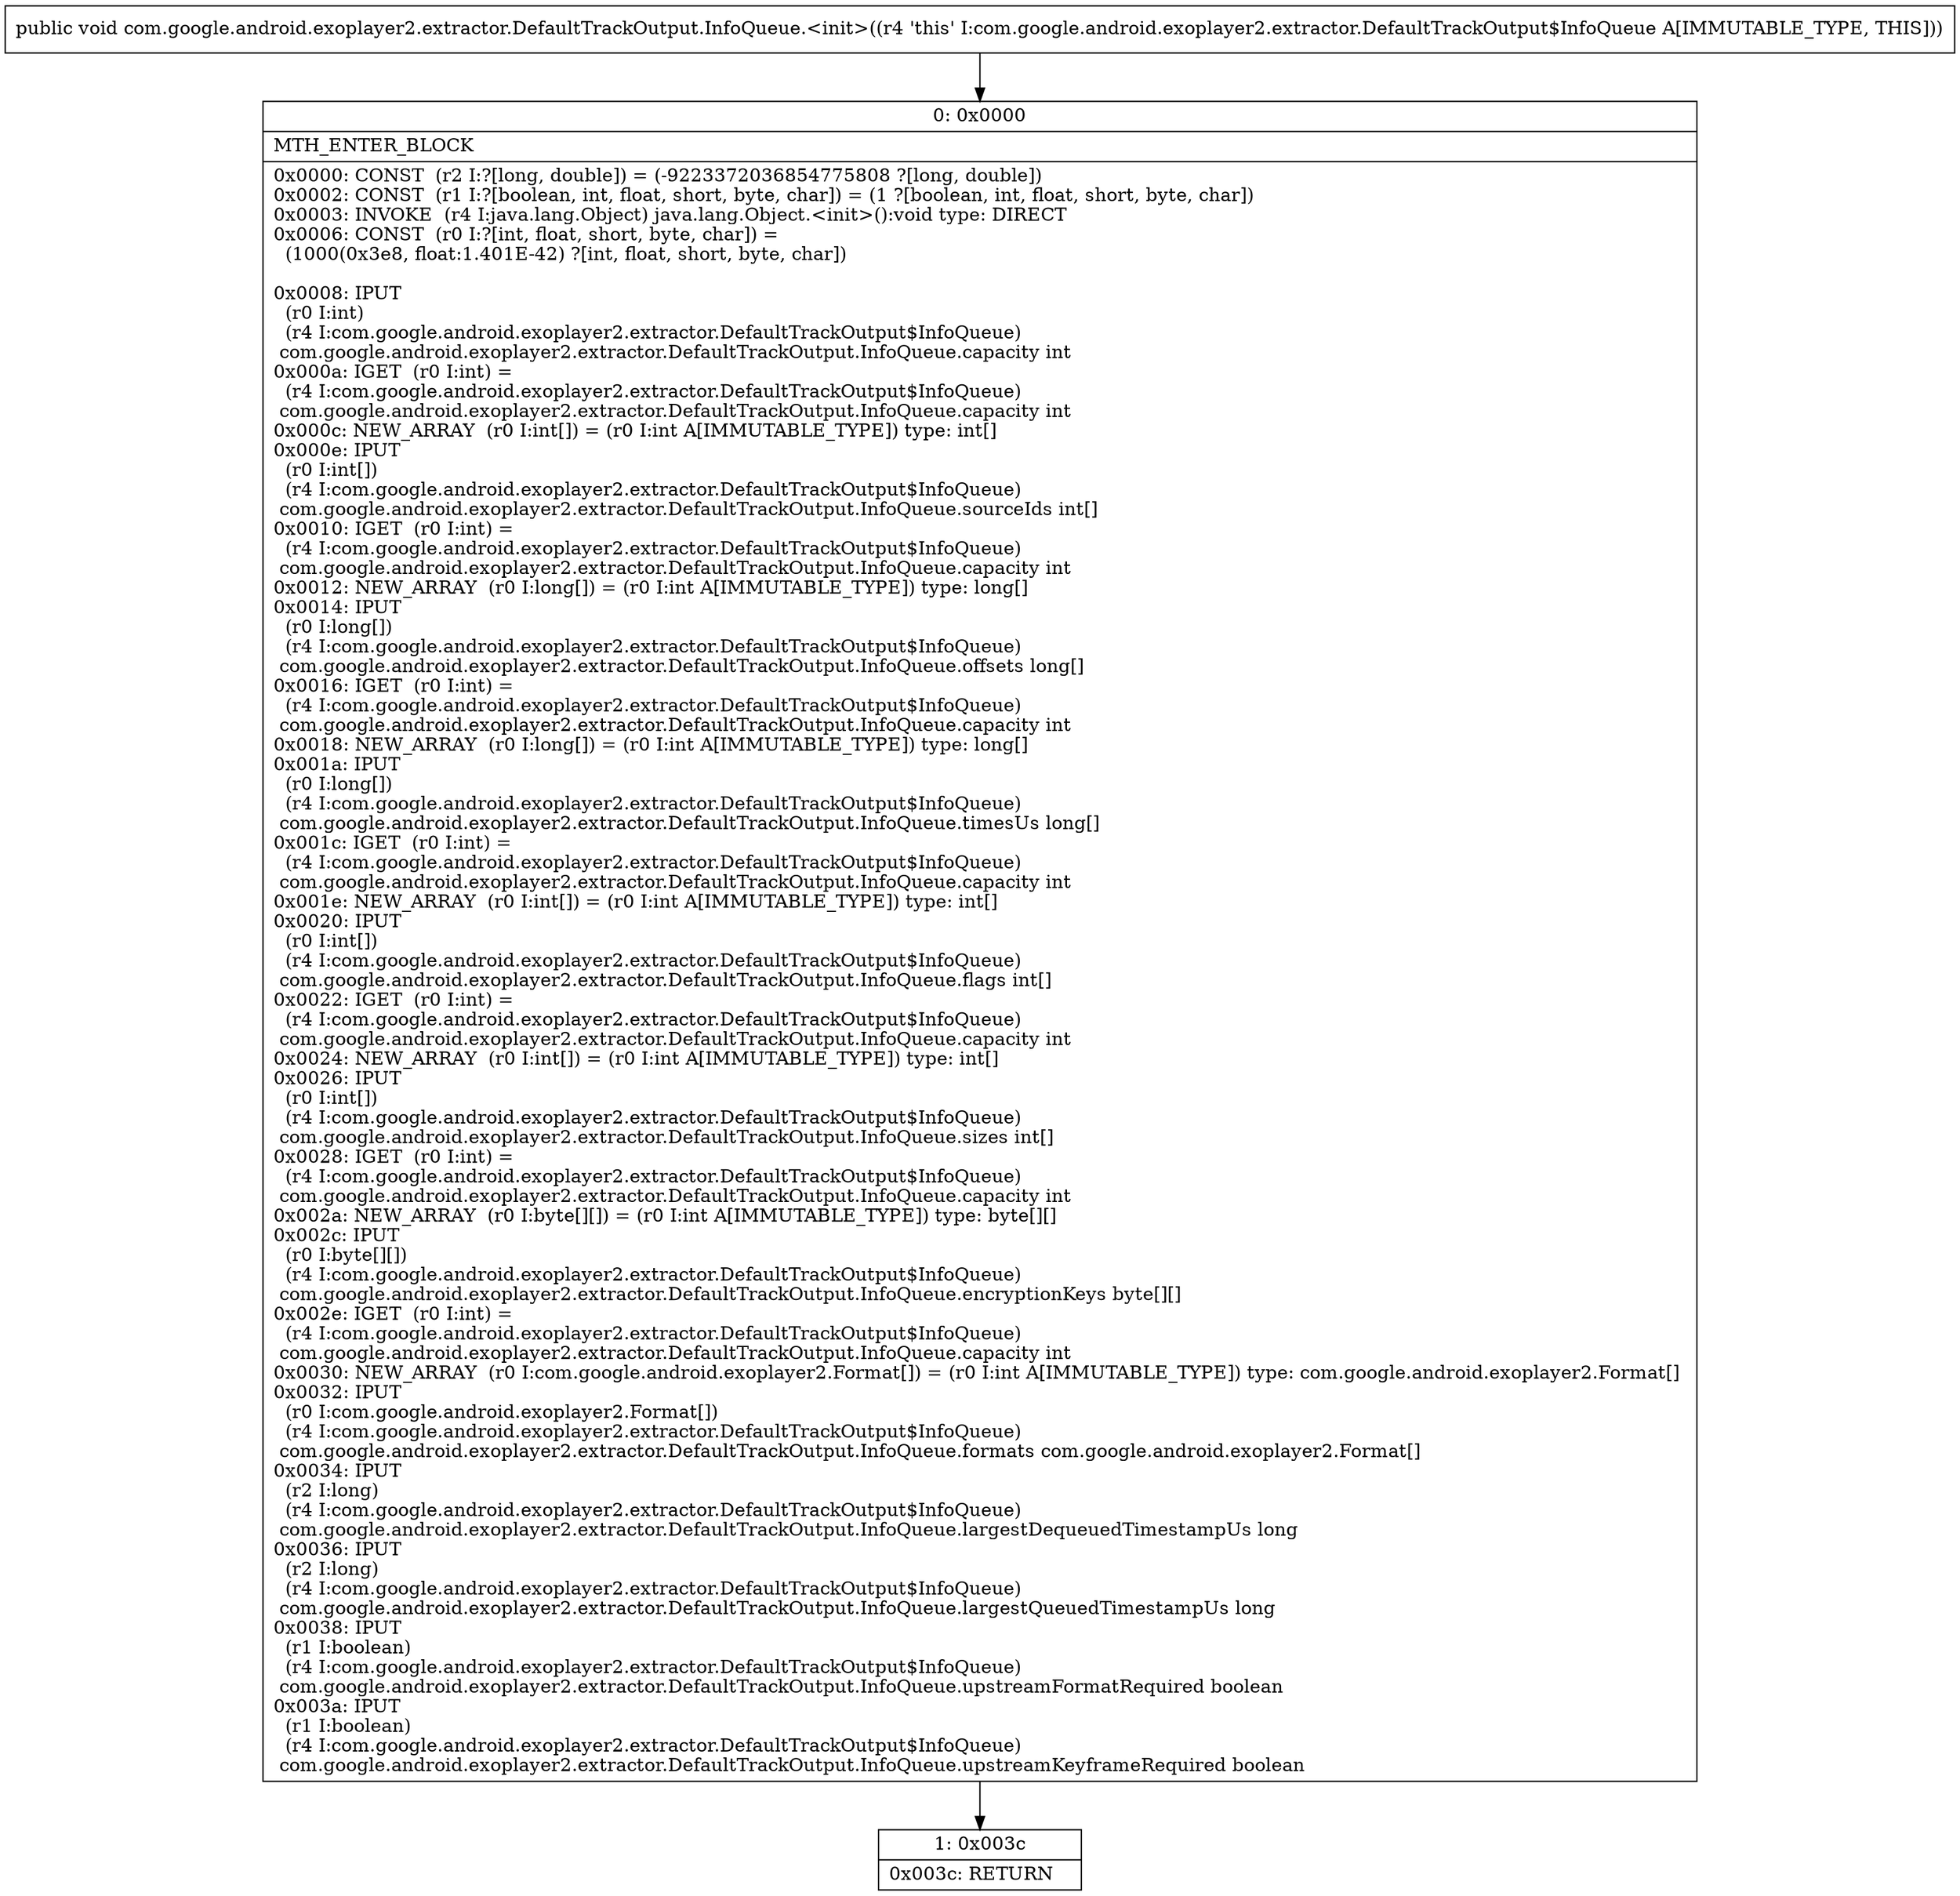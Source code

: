 digraph "CFG forcom.google.android.exoplayer2.extractor.DefaultTrackOutput.InfoQueue.\<init\>()V" {
Node_0 [shape=record,label="{0\:\ 0x0000|MTH_ENTER_BLOCK\l|0x0000: CONST  (r2 I:?[long, double]) = (\-9223372036854775808 ?[long, double]) \l0x0002: CONST  (r1 I:?[boolean, int, float, short, byte, char]) = (1 ?[boolean, int, float, short, byte, char]) \l0x0003: INVOKE  (r4 I:java.lang.Object) java.lang.Object.\<init\>():void type: DIRECT \l0x0006: CONST  (r0 I:?[int, float, short, byte, char]) = \l  (1000(0x3e8, float:1.401E\-42) ?[int, float, short, byte, char])\l \l0x0008: IPUT  \l  (r0 I:int)\l  (r4 I:com.google.android.exoplayer2.extractor.DefaultTrackOutput$InfoQueue)\l com.google.android.exoplayer2.extractor.DefaultTrackOutput.InfoQueue.capacity int \l0x000a: IGET  (r0 I:int) = \l  (r4 I:com.google.android.exoplayer2.extractor.DefaultTrackOutput$InfoQueue)\l com.google.android.exoplayer2.extractor.DefaultTrackOutput.InfoQueue.capacity int \l0x000c: NEW_ARRAY  (r0 I:int[]) = (r0 I:int A[IMMUTABLE_TYPE]) type: int[] \l0x000e: IPUT  \l  (r0 I:int[])\l  (r4 I:com.google.android.exoplayer2.extractor.DefaultTrackOutput$InfoQueue)\l com.google.android.exoplayer2.extractor.DefaultTrackOutput.InfoQueue.sourceIds int[] \l0x0010: IGET  (r0 I:int) = \l  (r4 I:com.google.android.exoplayer2.extractor.DefaultTrackOutput$InfoQueue)\l com.google.android.exoplayer2.extractor.DefaultTrackOutput.InfoQueue.capacity int \l0x0012: NEW_ARRAY  (r0 I:long[]) = (r0 I:int A[IMMUTABLE_TYPE]) type: long[] \l0x0014: IPUT  \l  (r0 I:long[])\l  (r4 I:com.google.android.exoplayer2.extractor.DefaultTrackOutput$InfoQueue)\l com.google.android.exoplayer2.extractor.DefaultTrackOutput.InfoQueue.offsets long[] \l0x0016: IGET  (r0 I:int) = \l  (r4 I:com.google.android.exoplayer2.extractor.DefaultTrackOutput$InfoQueue)\l com.google.android.exoplayer2.extractor.DefaultTrackOutput.InfoQueue.capacity int \l0x0018: NEW_ARRAY  (r0 I:long[]) = (r0 I:int A[IMMUTABLE_TYPE]) type: long[] \l0x001a: IPUT  \l  (r0 I:long[])\l  (r4 I:com.google.android.exoplayer2.extractor.DefaultTrackOutput$InfoQueue)\l com.google.android.exoplayer2.extractor.DefaultTrackOutput.InfoQueue.timesUs long[] \l0x001c: IGET  (r0 I:int) = \l  (r4 I:com.google.android.exoplayer2.extractor.DefaultTrackOutput$InfoQueue)\l com.google.android.exoplayer2.extractor.DefaultTrackOutput.InfoQueue.capacity int \l0x001e: NEW_ARRAY  (r0 I:int[]) = (r0 I:int A[IMMUTABLE_TYPE]) type: int[] \l0x0020: IPUT  \l  (r0 I:int[])\l  (r4 I:com.google.android.exoplayer2.extractor.DefaultTrackOutput$InfoQueue)\l com.google.android.exoplayer2.extractor.DefaultTrackOutput.InfoQueue.flags int[] \l0x0022: IGET  (r0 I:int) = \l  (r4 I:com.google.android.exoplayer2.extractor.DefaultTrackOutput$InfoQueue)\l com.google.android.exoplayer2.extractor.DefaultTrackOutput.InfoQueue.capacity int \l0x0024: NEW_ARRAY  (r0 I:int[]) = (r0 I:int A[IMMUTABLE_TYPE]) type: int[] \l0x0026: IPUT  \l  (r0 I:int[])\l  (r4 I:com.google.android.exoplayer2.extractor.DefaultTrackOutput$InfoQueue)\l com.google.android.exoplayer2.extractor.DefaultTrackOutput.InfoQueue.sizes int[] \l0x0028: IGET  (r0 I:int) = \l  (r4 I:com.google.android.exoplayer2.extractor.DefaultTrackOutput$InfoQueue)\l com.google.android.exoplayer2.extractor.DefaultTrackOutput.InfoQueue.capacity int \l0x002a: NEW_ARRAY  (r0 I:byte[][]) = (r0 I:int A[IMMUTABLE_TYPE]) type: byte[][] \l0x002c: IPUT  \l  (r0 I:byte[][])\l  (r4 I:com.google.android.exoplayer2.extractor.DefaultTrackOutput$InfoQueue)\l com.google.android.exoplayer2.extractor.DefaultTrackOutput.InfoQueue.encryptionKeys byte[][] \l0x002e: IGET  (r0 I:int) = \l  (r4 I:com.google.android.exoplayer2.extractor.DefaultTrackOutput$InfoQueue)\l com.google.android.exoplayer2.extractor.DefaultTrackOutput.InfoQueue.capacity int \l0x0030: NEW_ARRAY  (r0 I:com.google.android.exoplayer2.Format[]) = (r0 I:int A[IMMUTABLE_TYPE]) type: com.google.android.exoplayer2.Format[] \l0x0032: IPUT  \l  (r0 I:com.google.android.exoplayer2.Format[])\l  (r4 I:com.google.android.exoplayer2.extractor.DefaultTrackOutput$InfoQueue)\l com.google.android.exoplayer2.extractor.DefaultTrackOutput.InfoQueue.formats com.google.android.exoplayer2.Format[] \l0x0034: IPUT  \l  (r2 I:long)\l  (r4 I:com.google.android.exoplayer2.extractor.DefaultTrackOutput$InfoQueue)\l com.google.android.exoplayer2.extractor.DefaultTrackOutput.InfoQueue.largestDequeuedTimestampUs long \l0x0036: IPUT  \l  (r2 I:long)\l  (r4 I:com.google.android.exoplayer2.extractor.DefaultTrackOutput$InfoQueue)\l com.google.android.exoplayer2.extractor.DefaultTrackOutput.InfoQueue.largestQueuedTimestampUs long \l0x0038: IPUT  \l  (r1 I:boolean)\l  (r4 I:com.google.android.exoplayer2.extractor.DefaultTrackOutput$InfoQueue)\l com.google.android.exoplayer2.extractor.DefaultTrackOutput.InfoQueue.upstreamFormatRequired boolean \l0x003a: IPUT  \l  (r1 I:boolean)\l  (r4 I:com.google.android.exoplayer2.extractor.DefaultTrackOutput$InfoQueue)\l com.google.android.exoplayer2.extractor.DefaultTrackOutput.InfoQueue.upstreamKeyframeRequired boolean \l}"];
Node_1 [shape=record,label="{1\:\ 0x003c|0x003c: RETURN   \l}"];
MethodNode[shape=record,label="{public void com.google.android.exoplayer2.extractor.DefaultTrackOutput.InfoQueue.\<init\>((r4 'this' I:com.google.android.exoplayer2.extractor.DefaultTrackOutput$InfoQueue A[IMMUTABLE_TYPE, THIS])) }"];
MethodNode -> Node_0;
Node_0 -> Node_1;
}

